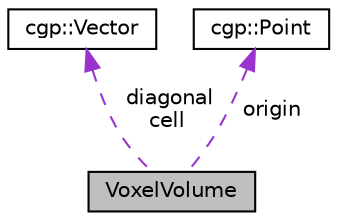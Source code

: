 digraph "VoxelVolume"
{
  edge [fontname="Helvetica",fontsize="10",labelfontname="Helvetica",labelfontsize="10"];
  node [fontname="Helvetica",fontsize="10",shape=record];
  Node1 [label="VoxelVolume",height=0.2,width=0.4,color="black", fillcolor="grey75", style="filled", fontcolor="black"];
  Node2 -> Node1 [dir="back",color="darkorchid3",fontsize="10",style="dashed",label=" diagonal\ncell" ,fontname="Helvetica"];
  Node2 [label="cgp::Vector",height=0.2,width=0.4,color="black", fillcolor="white", style="filled",URL="$classcgp_1_1Vector.html"];
  Node3 -> Node1 [dir="back",color="darkorchid3",fontsize="10",style="dashed",label=" origin" ,fontname="Helvetica"];
  Node3 [label="cgp::Point",height=0.2,width=0.4,color="black", fillcolor="white", style="filled",URL="$classcgp_1_1Point.html"];
}
